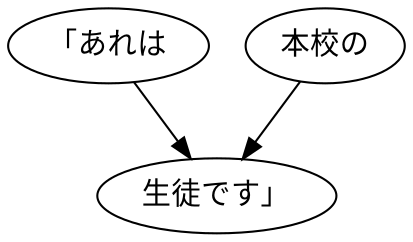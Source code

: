 digraph graph4978 {
	node0 [label="「あれは"];
	node1 [label="本校の"];
	node2 [label="生徒です」"];
	node0 -> node2;
	node1 -> node2;
}
